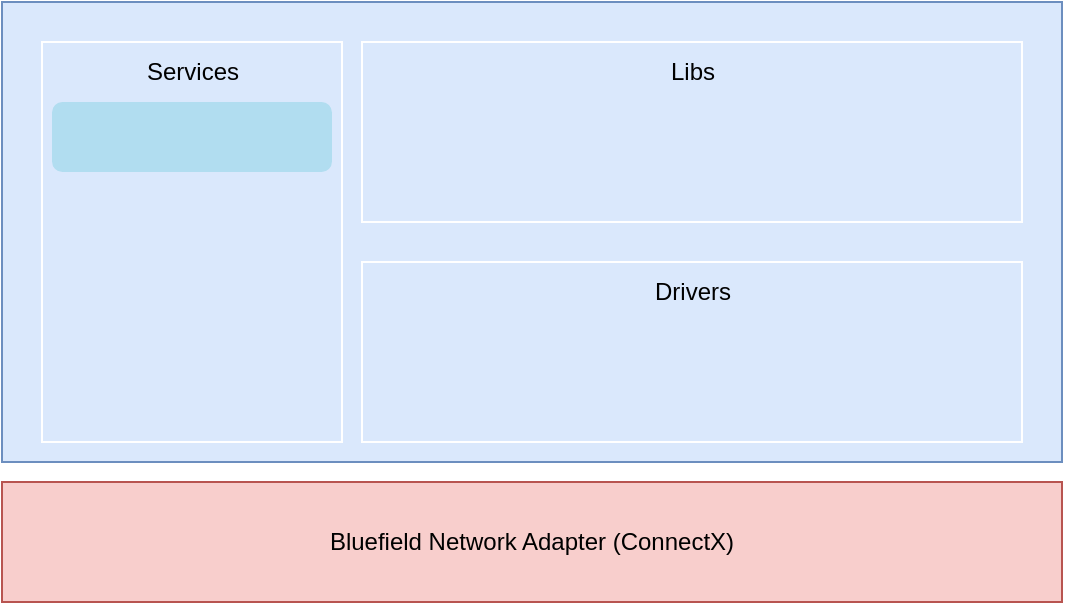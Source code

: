 <mxfile version="21.6.9" type="github">
  <diagram name="第 1 页" id="g7cE3GzgcsRKpcmrCLL8">
    <mxGraphModel dx="780" dy="462" grid="1" gridSize="10" guides="1" tooltips="1" connect="1" arrows="1" fold="1" page="1" pageScale="1" pageWidth="827" pageHeight="1169" math="0" shadow="0">
      <root>
        <mxCell id="0" />
        <mxCell id="1" parent="0" />
        <mxCell id="mwlcz3aquAu8vo3rrySw-1" value="Bluefield Network Adapter (ConnectX)" style="rounded=0;whiteSpace=wrap;html=1;fillColor=#f8cecc;strokeColor=#b85450;" vertex="1" parent="1">
          <mxGeometry x="110" y="560" width="530" height="60" as="geometry" />
        </mxCell>
        <mxCell id="mwlcz3aquAu8vo3rrySw-2" value="" style="rounded=0;whiteSpace=wrap;html=1;fillColor=#dae8fc;strokeColor=#6c8ebf;" vertex="1" parent="1">
          <mxGeometry x="110" y="320" width="530" height="230" as="geometry" />
        </mxCell>
        <mxCell id="mwlcz3aquAu8vo3rrySw-3" value="" style="rounded=0;whiteSpace=wrap;html=1;fillColor=none;strokeColor=#ffffff;" vertex="1" parent="1">
          <mxGeometry x="130" y="340" width="150" height="200" as="geometry" />
        </mxCell>
        <mxCell id="mwlcz3aquAu8vo3rrySw-4" value="" style="rounded=0;whiteSpace=wrap;html=1;fillColor=none;strokeColor=#ffffff;" vertex="1" parent="1">
          <mxGeometry x="290" y="450" width="330" height="90" as="geometry" />
        </mxCell>
        <mxCell id="mwlcz3aquAu8vo3rrySw-5" value="" style="rounded=0;whiteSpace=wrap;html=1;fillColor=none;strokeColor=#ffffff;" vertex="1" parent="1">
          <mxGeometry x="290" y="340" width="330" height="90" as="geometry" />
        </mxCell>
        <mxCell id="mwlcz3aquAu8vo3rrySw-6" value="Services" style="text;html=1;align=center;verticalAlign=middle;resizable=0;points=[];autosize=1;strokeColor=none;fillColor=none;" vertex="1" parent="1">
          <mxGeometry x="170" y="340" width="70" height="30" as="geometry" />
        </mxCell>
        <mxCell id="mwlcz3aquAu8vo3rrySw-7" value="Drivers" style="text;html=1;align=center;verticalAlign=middle;resizable=0;points=[];autosize=1;strokeColor=none;fillColor=none;" vertex="1" parent="1">
          <mxGeometry x="425" y="450" width="60" height="30" as="geometry" />
        </mxCell>
        <mxCell id="mwlcz3aquAu8vo3rrySw-8" value="Libs" style="text;html=1;align=center;verticalAlign=middle;resizable=0;points=[];autosize=1;strokeColor=none;fillColor=none;" vertex="1" parent="1">
          <mxGeometry x="430" y="340" width="50" height="30" as="geometry" />
        </mxCell>
        <mxCell id="mwlcz3aquAu8vo3rrySw-11" value="" style="rounded=1;whiteSpace=wrap;html=1;fillColor=#b1ddf0;strokeColor=none;" vertex="1" parent="1">
          <mxGeometry x="135" y="370" width="140" height="35" as="geometry" />
        </mxCell>
      </root>
    </mxGraphModel>
  </diagram>
</mxfile>
